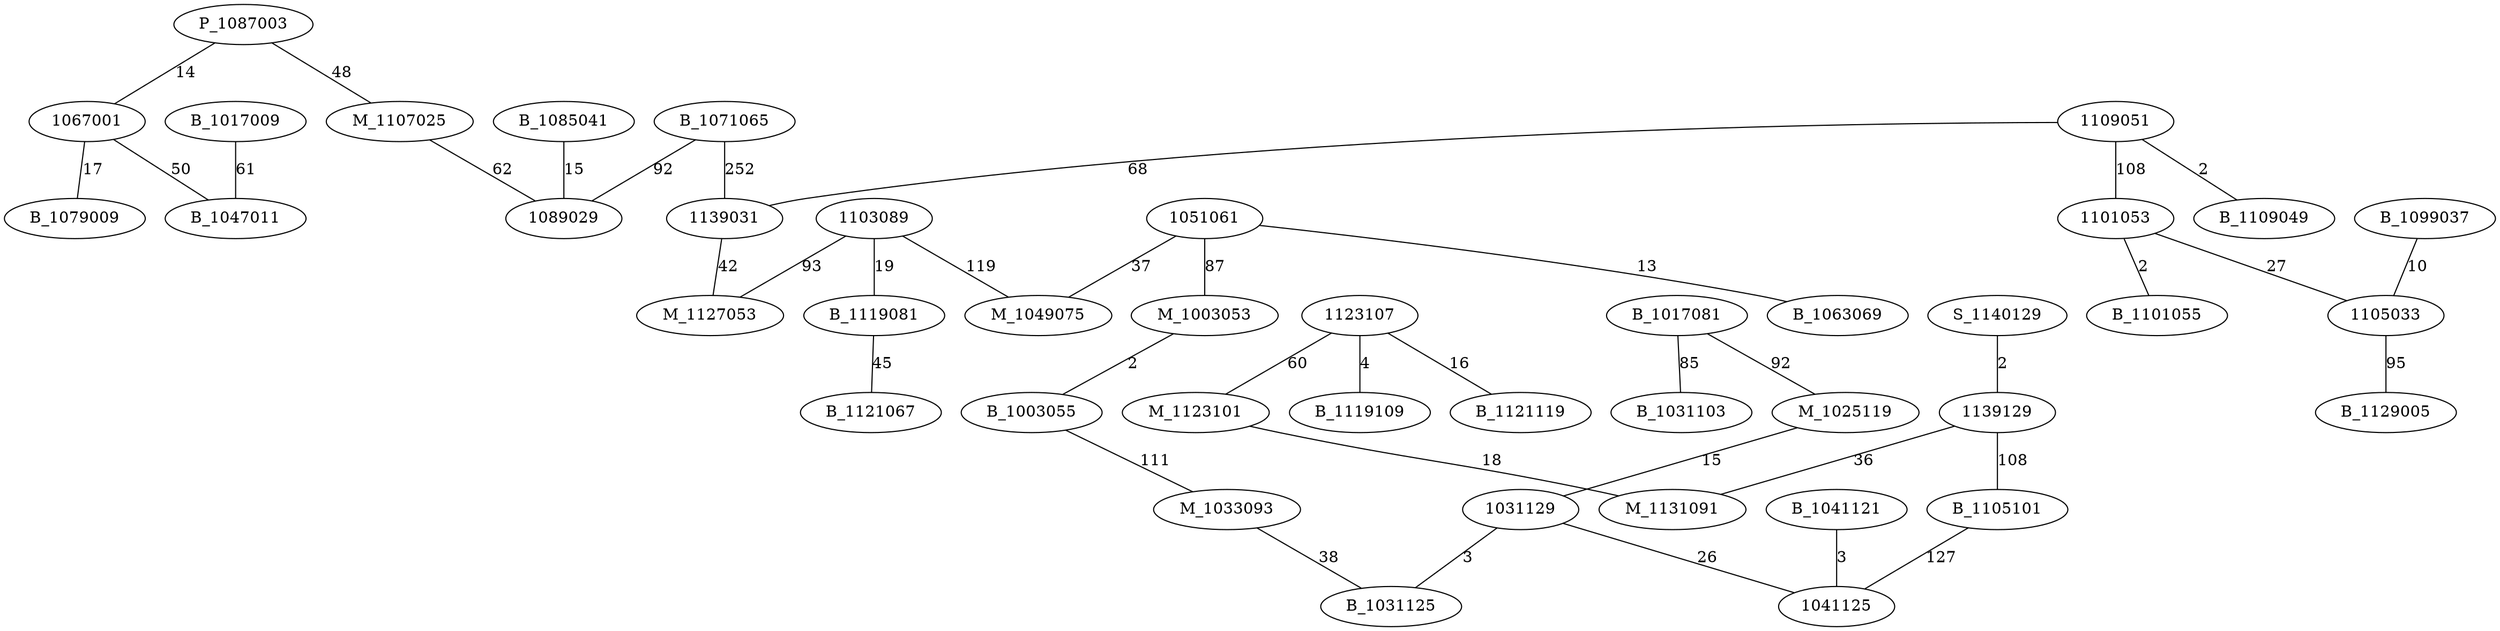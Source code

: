 graph chemin {

	P_1087003 -- 1067001 [label=14]
	P_1087003 -- M_1107025 [label=48]
	1103089 -- M_1049075 [label=119]
	1103089 -- B_1119081 [label=19]
	1103089 -- M_1127053 [label=93]
	B_1071065 -- 1089029 [label=92]
	B_1071065 -- 1139031 [label=252]
	1067001 -- B_1079009 [label=17]
	1067001 -- B_1047011 [label=50]
	1051061 -- M_1049075 [label=37]
	1051061 -- M_1003053 [label=87]
	1051061 -- B_1063069 [label=13]
	S_1140129 -- 1139129 [label=2]
	1109051 -- B_1109049 [label=2]
	1109051 -- 1139031 [label=68]
	1109051 -- 1101053 [label=108]
	B_1017081 -- B_1031103 [label=85]
	B_1017081 -- M_1025119 [label=92]
	B_1017009 -- B_1047011 [label=61]
	1123107 -- M_1123101 [label=60]
	1123107 -- B_1121119 [label=16]
	1123107 -- B_1119109 [label=4]
	1139129 -- M_1131091 [label=36]
	1139129 -- B_1105101 [label=108]
	M_1123101 -- M_1131091 [label=18]
	B_1119081 -- B_1121067 [label=45]
	1139031 -- M_1127053 [label=42]
	B_1085041 -- 1089029 [label=15]
	B_1105101 -- 1041125 [label=127]
	M_1025119 -- 1031129 [label=15]
	M_1003053 -- B_1003055 [label=2]
	B_1003055 -- M_1033093 [label=111]
	1101053 -- B_1101055 [label=2]
	1101053 -- 1105033 [label=27]
	M_1107025 -- 1089029 [label=62]
	M_1033093 -- B_1031125 [label=38]
	B_1099037 -- 1105033 [label=10]
	1105033 -- B_1129005 [label=95]
	1031129 -- B_1031125 [label=3]
	1031129 -- 1041125 [label=26]
	B_1041121 -- 1041125 [label=3]

}
